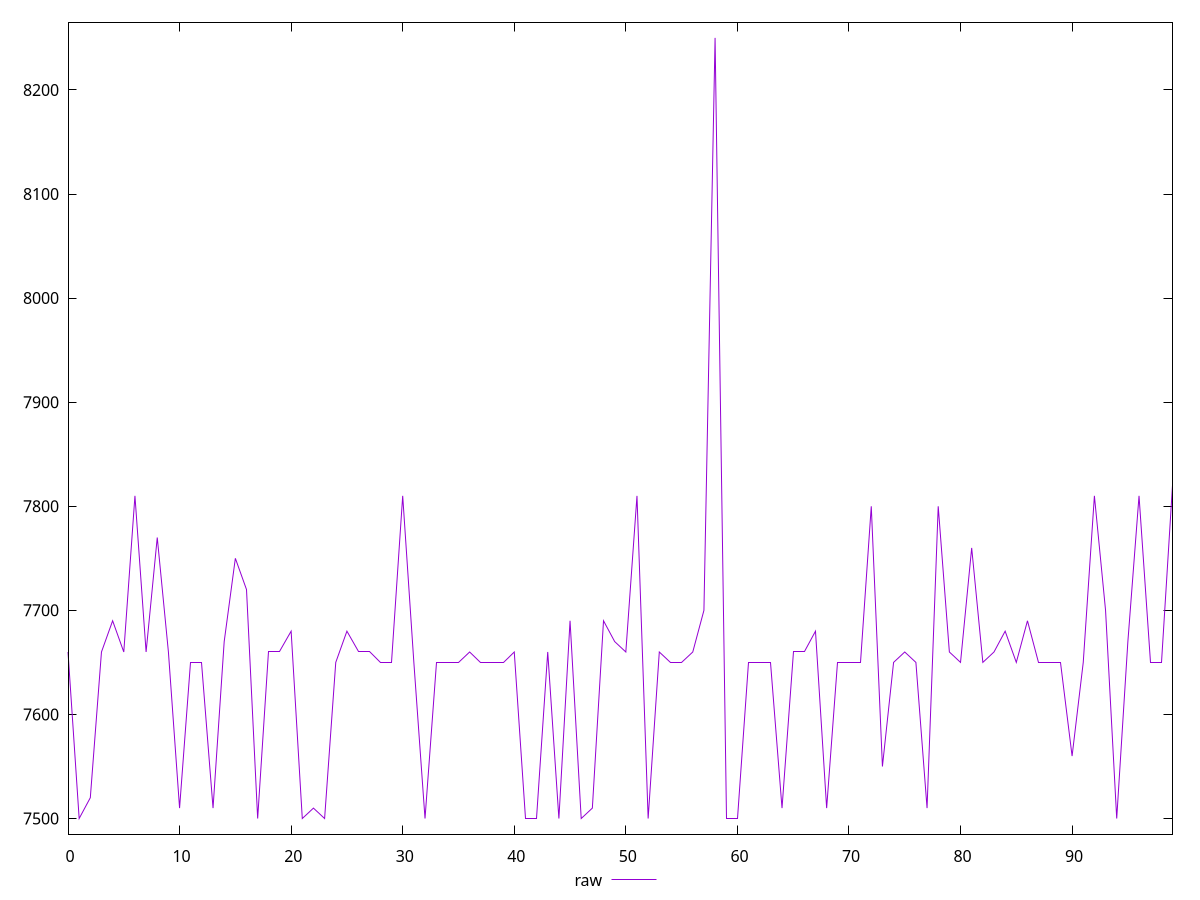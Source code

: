 reset

$raw <<EOF
0 7660
1 7500
2 7520
3 7660
4 7690
5 7660
6 7810
7 7660
8 7770
9 7660
10 7510
11 7650
12 7650
13 7510
14 7670
15 7750
16 7720
17 7500
18 7660
19 7660
20 7680
21 7500
22 7510
23 7500
24 7650
25 7680
26 7660
27 7660
28 7650
29 7650
30 7810
31 7650
32 7500
33 7650
34 7650
35 7650
36 7660
37 7650
38 7650
39 7650
40 7660
41 7500
42 7500
43 7660
44 7500
45 7690
46 7500
47 7510
48 7690
49 7670
50 7660
51 7810
52 7500
53 7660
54 7650
55 7650
56 7660
57 7700
58 8250
59 7500
60 7500
61 7650
62 7650
63 7650
64 7510
65 7660
66 7660
67 7680
68 7510
69 7650
70 7650
71 7650
72 7800
73 7550
74 7650
75 7660
76 7650
77 7510
78 7800
79 7660
80 7650
81 7760
82 7650
83 7660
84 7680
85 7650
86 7690
87 7650
88 7650
89 7650
90 7560
91 7650
92 7810
93 7700
94 7500
95 7670
96 7810
97 7650
98 7650
99 7820
EOF

set key outside below
set xrange [0:99]
set yrange [7485:8265]
set trange [7485:8265]
set terminal svg size 640, 500 enhanced background rgb 'white'
set output "report_00018_2021-02-10T15-25-16.877Z/uses-text-compression/samples/pages/raw/values.svg"

plot $raw title "raw" with line

reset
